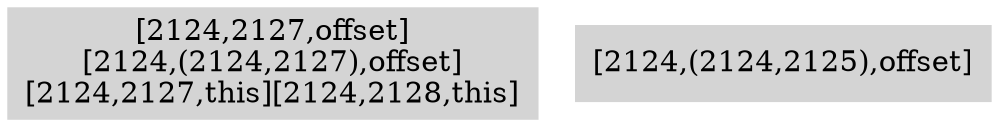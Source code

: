 digraph { 
3925 [shape=box,style=filled,color=".0 .0 .83",label="[2124,2127,offset]\n[2124,(2124,2127),offset]\n[2124,2127,this][2124,2128,this]"];
3926 [shape=box,style=filled,color=".0 .0 .83",label="[2124,(2124,2125),offset]"];
}